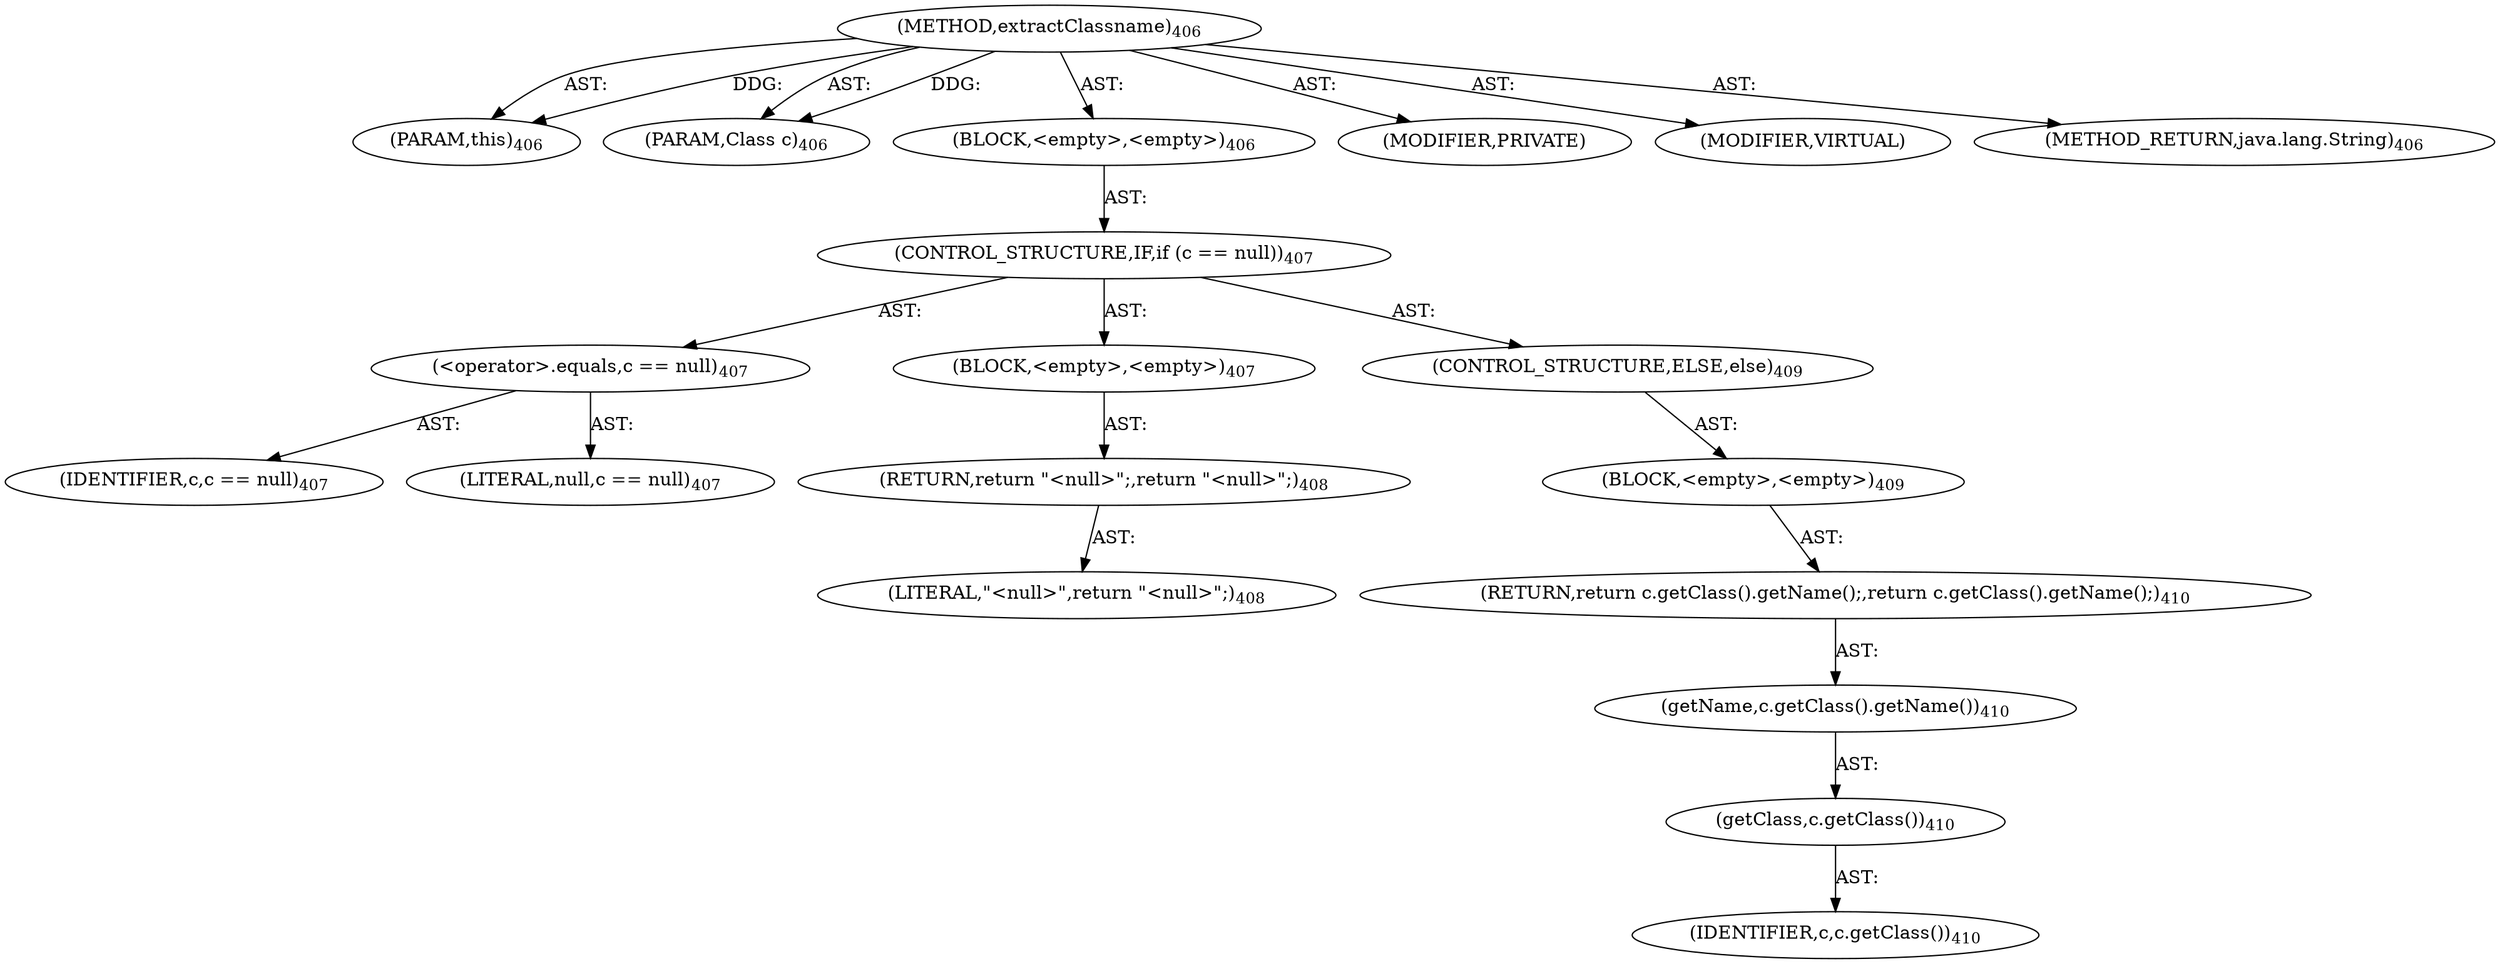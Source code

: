 digraph "extractClassname" {  
"111669149713" [label = <(METHOD,extractClassname)<SUB>406</SUB>> ]
"115964117026" [label = <(PARAM,this)<SUB>406</SUB>> ]
"115964117027" [label = <(PARAM,Class c)<SUB>406</SUB>> ]
"25769803843" [label = <(BLOCK,&lt;empty&gt;,&lt;empty&gt;)<SUB>406</SUB>> ]
"47244640301" [label = <(CONTROL_STRUCTURE,IF,if (c == null))<SUB>407</SUB>> ]
"30064771301" [label = <(&lt;operator&gt;.equals,c == null)<SUB>407</SUB>> ]
"68719476919" [label = <(IDENTIFIER,c,c == null)<SUB>407</SUB>> ]
"90194313277" [label = <(LITERAL,null,c == null)<SUB>407</SUB>> ]
"25769803844" [label = <(BLOCK,&lt;empty&gt;,&lt;empty&gt;)<SUB>407</SUB>> ]
"146028888095" [label = <(RETURN,return &quot;&lt;null&gt;&quot;;,return &quot;&lt;null&gt;&quot;;)<SUB>408</SUB>> ]
"90194313278" [label = <(LITERAL,&quot;&lt;null&gt;&quot;,return &quot;&lt;null&gt;&quot;;)<SUB>408</SUB>> ]
"47244640302" [label = <(CONTROL_STRUCTURE,ELSE,else)<SUB>409</SUB>> ]
"25769803845" [label = <(BLOCK,&lt;empty&gt;,&lt;empty&gt;)<SUB>409</SUB>> ]
"146028888096" [label = <(RETURN,return c.getClass().getName();,return c.getClass().getName();)<SUB>410</SUB>> ]
"30064771302" [label = <(getName,c.getClass().getName())<SUB>410</SUB>> ]
"30064771303" [label = <(getClass,c.getClass())<SUB>410</SUB>> ]
"68719476920" [label = <(IDENTIFIER,c,c.getClass())<SUB>410</SUB>> ]
"133143986216" [label = <(MODIFIER,PRIVATE)> ]
"133143986217" [label = <(MODIFIER,VIRTUAL)> ]
"128849018897" [label = <(METHOD_RETURN,java.lang.String)<SUB>406</SUB>> ]
  "111669149713" -> "115964117026"  [ label = "AST: "] 
  "111669149713" -> "115964117027"  [ label = "AST: "] 
  "111669149713" -> "25769803843"  [ label = "AST: "] 
  "111669149713" -> "133143986216"  [ label = "AST: "] 
  "111669149713" -> "133143986217"  [ label = "AST: "] 
  "111669149713" -> "128849018897"  [ label = "AST: "] 
  "25769803843" -> "47244640301"  [ label = "AST: "] 
  "47244640301" -> "30064771301"  [ label = "AST: "] 
  "47244640301" -> "25769803844"  [ label = "AST: "] 
  "47244640301" -> "47244640302"  [ label = "AST: "] 
  "30064771301" -> "68719476919"  [ label = "AST: "] 
  "30064771301" -> "90194313277"  [ label = "AST: "] 
  "25769803844" -> "146028888095"  [ label = "AST: "] 
  "146028888095" -> "90194313278"  [ label = "AST: "] 
  "47244640302" -> "25769803845"  [ label = "AST: "] 
  "25769803845" -> "146028888096"  [ label = "AST: "] 
  "146028888096" -> "30064771302"  [ label = "AST: "] 
  "30064771302" -> "30064771303"  [ label = "AST: "] 
  "30064771303" -> "68719476920"  [ label = "AST: "] 
  "111669149713" -> "115964117026"  [ label = "DDG: "] 
  "111669149713" -> "115964117027"  [ label = "DDG: "] 
}
